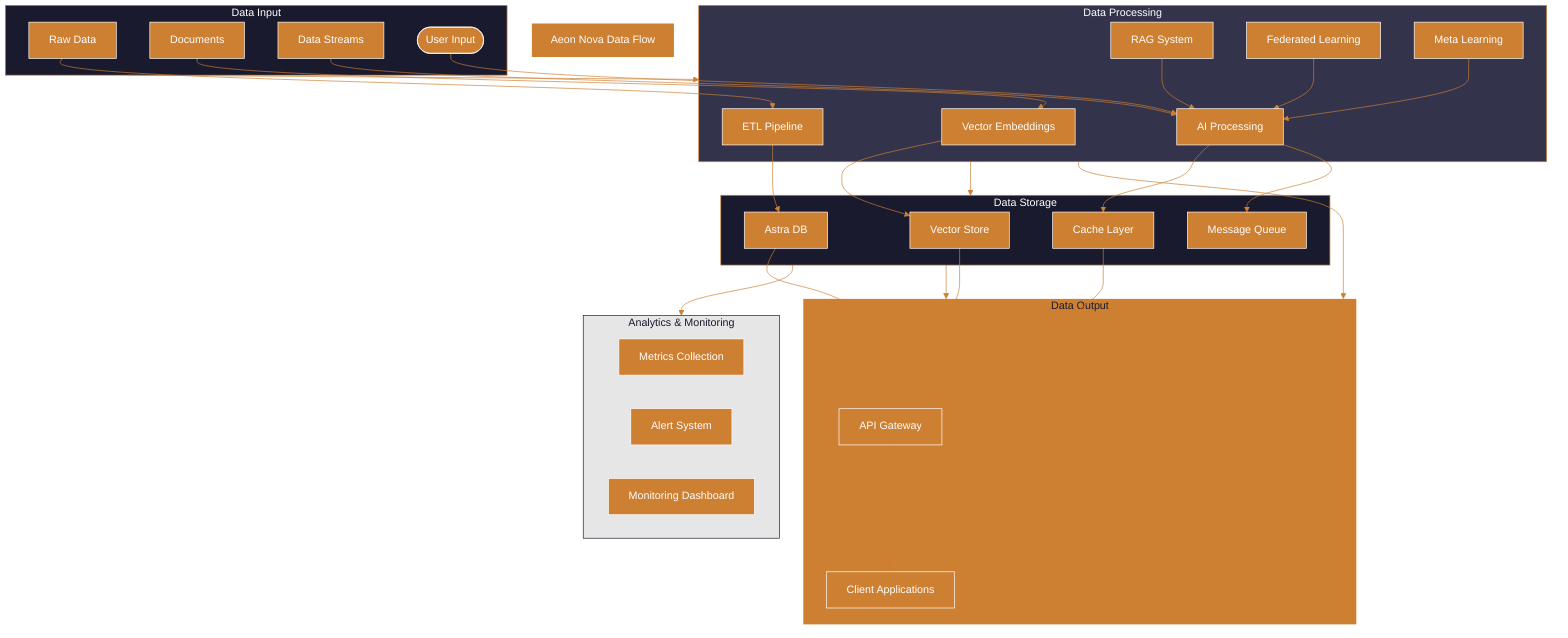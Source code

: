 %%{init: {
  'theme': 'base',
  'themeVariables': {
    'primaryColor': '#1A1A2E',
    'primaryTextColor': '#FFFFFF',
    'primaryBorderColor': '#33334C',
    'lineColor': '#CD7F32',
    'secondaryColor': '#E6E6E6',
    'tertiaryColor': '#CD7F32'
  }
}}%%

flowchart TD
    title[Aeon Nova Data Flow]
    style title fill:#CD7F32,stroke:#FFFFFF,stroke-width:4px,color:#FFFFFF
    subgraph Input["Data Input"]
        Raw[Raw Data]
        Doc[Documents]
        Stream[Data Streams]
        User([User Input])
    end

    subgraph Processing["Data Processing"]
        Vec[Vector Embeddings]
        ETL[ETL Pipeline]
        AI[AI Processing]
        RAG[RAG System]
        FedLearn[Federated Learning]
        MetaLearn[Meta Learning]
    end

    subgraph Storage["Data Storage"]
        ADB[Astra DB]
        Redis[Cache Layer]
        VS[Vector Store]
        Queue[Message Queue]
    end

    subgraph Analytics["Analytics & Monitoring"]
        Metrics[Metrics Collection]
        Alert[Alert System]
        Dashboard[Monitoring Dashboard]
    end

    subgraph Output["Data Output"]
        API[API Gateway]
        Client[Client Applications]
    end
    Input --> Processing
    Processing --> Storage
    Storage --> Analytics
    Storage --> Output
    Processing --> Output

    Raw --> ETL
    Doc --> Vec
    Stream --> AI
    User --> AI

    ETL --> ADB
    Vec --> VS
    AI --> Redis
    AI --> Queue
    RAG --> AI
    FedLearn --> AI
    MetaLearn --> AI

    ADB --> API
    Redis --> API
    VS --> API
    API --> Client
    style Input fill:#1A1A2E,stroke:#CD7F32,color:#FFFFFF
    style Processing fill:#33334C,stroke:#CD7F32,color:#FFFFFF
    style Storage fill:#1A1A2E,stroke:#CD7F32,color:#FFFFFF
    style Analytics fill:#E6E6E6,stroke:#1A1A2E,color:#1A1A2E
    style Output fill:#CD7F32,stroke:#FFFFFF,color:#1A1A2E

    classDef component fill:#CD7F32,stroke:#FFFFFF,color:#FFFFFF;
    class Raw,Doc,Stream,User,Vec,ETL,AI,RAG,FedLearn,MetaLearn,ADB,Redis,VS,Queue,Metrics,Alert,Dashboard,API,Client component;